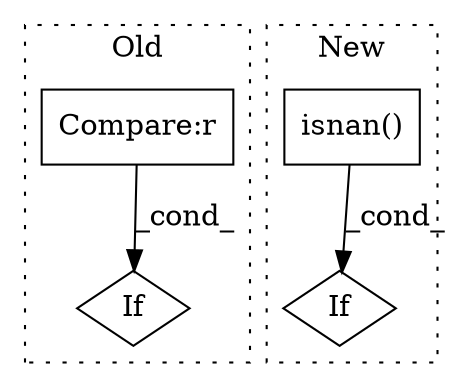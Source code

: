 digraph G {
subgraph cluster0 {
1 [label="If" a="96" s="10875" l="3" shape="diamond"];
3 [label="Compare:r" a="40" s="10878" l="34" shape="box"];
label = "Old";
style="dotted";
}
subgraph cluster1 {
2 [label="isnan()" a="75" s="10231,10252" l="12,1" shape="box"];
4 [label="If" a="96" s="10185" l="3" shape="diamond"];
label = "New";
style="dotted";
}
2 -> 4 [label="_cond_"];
3 -> 1 [label="_cond_"];
}